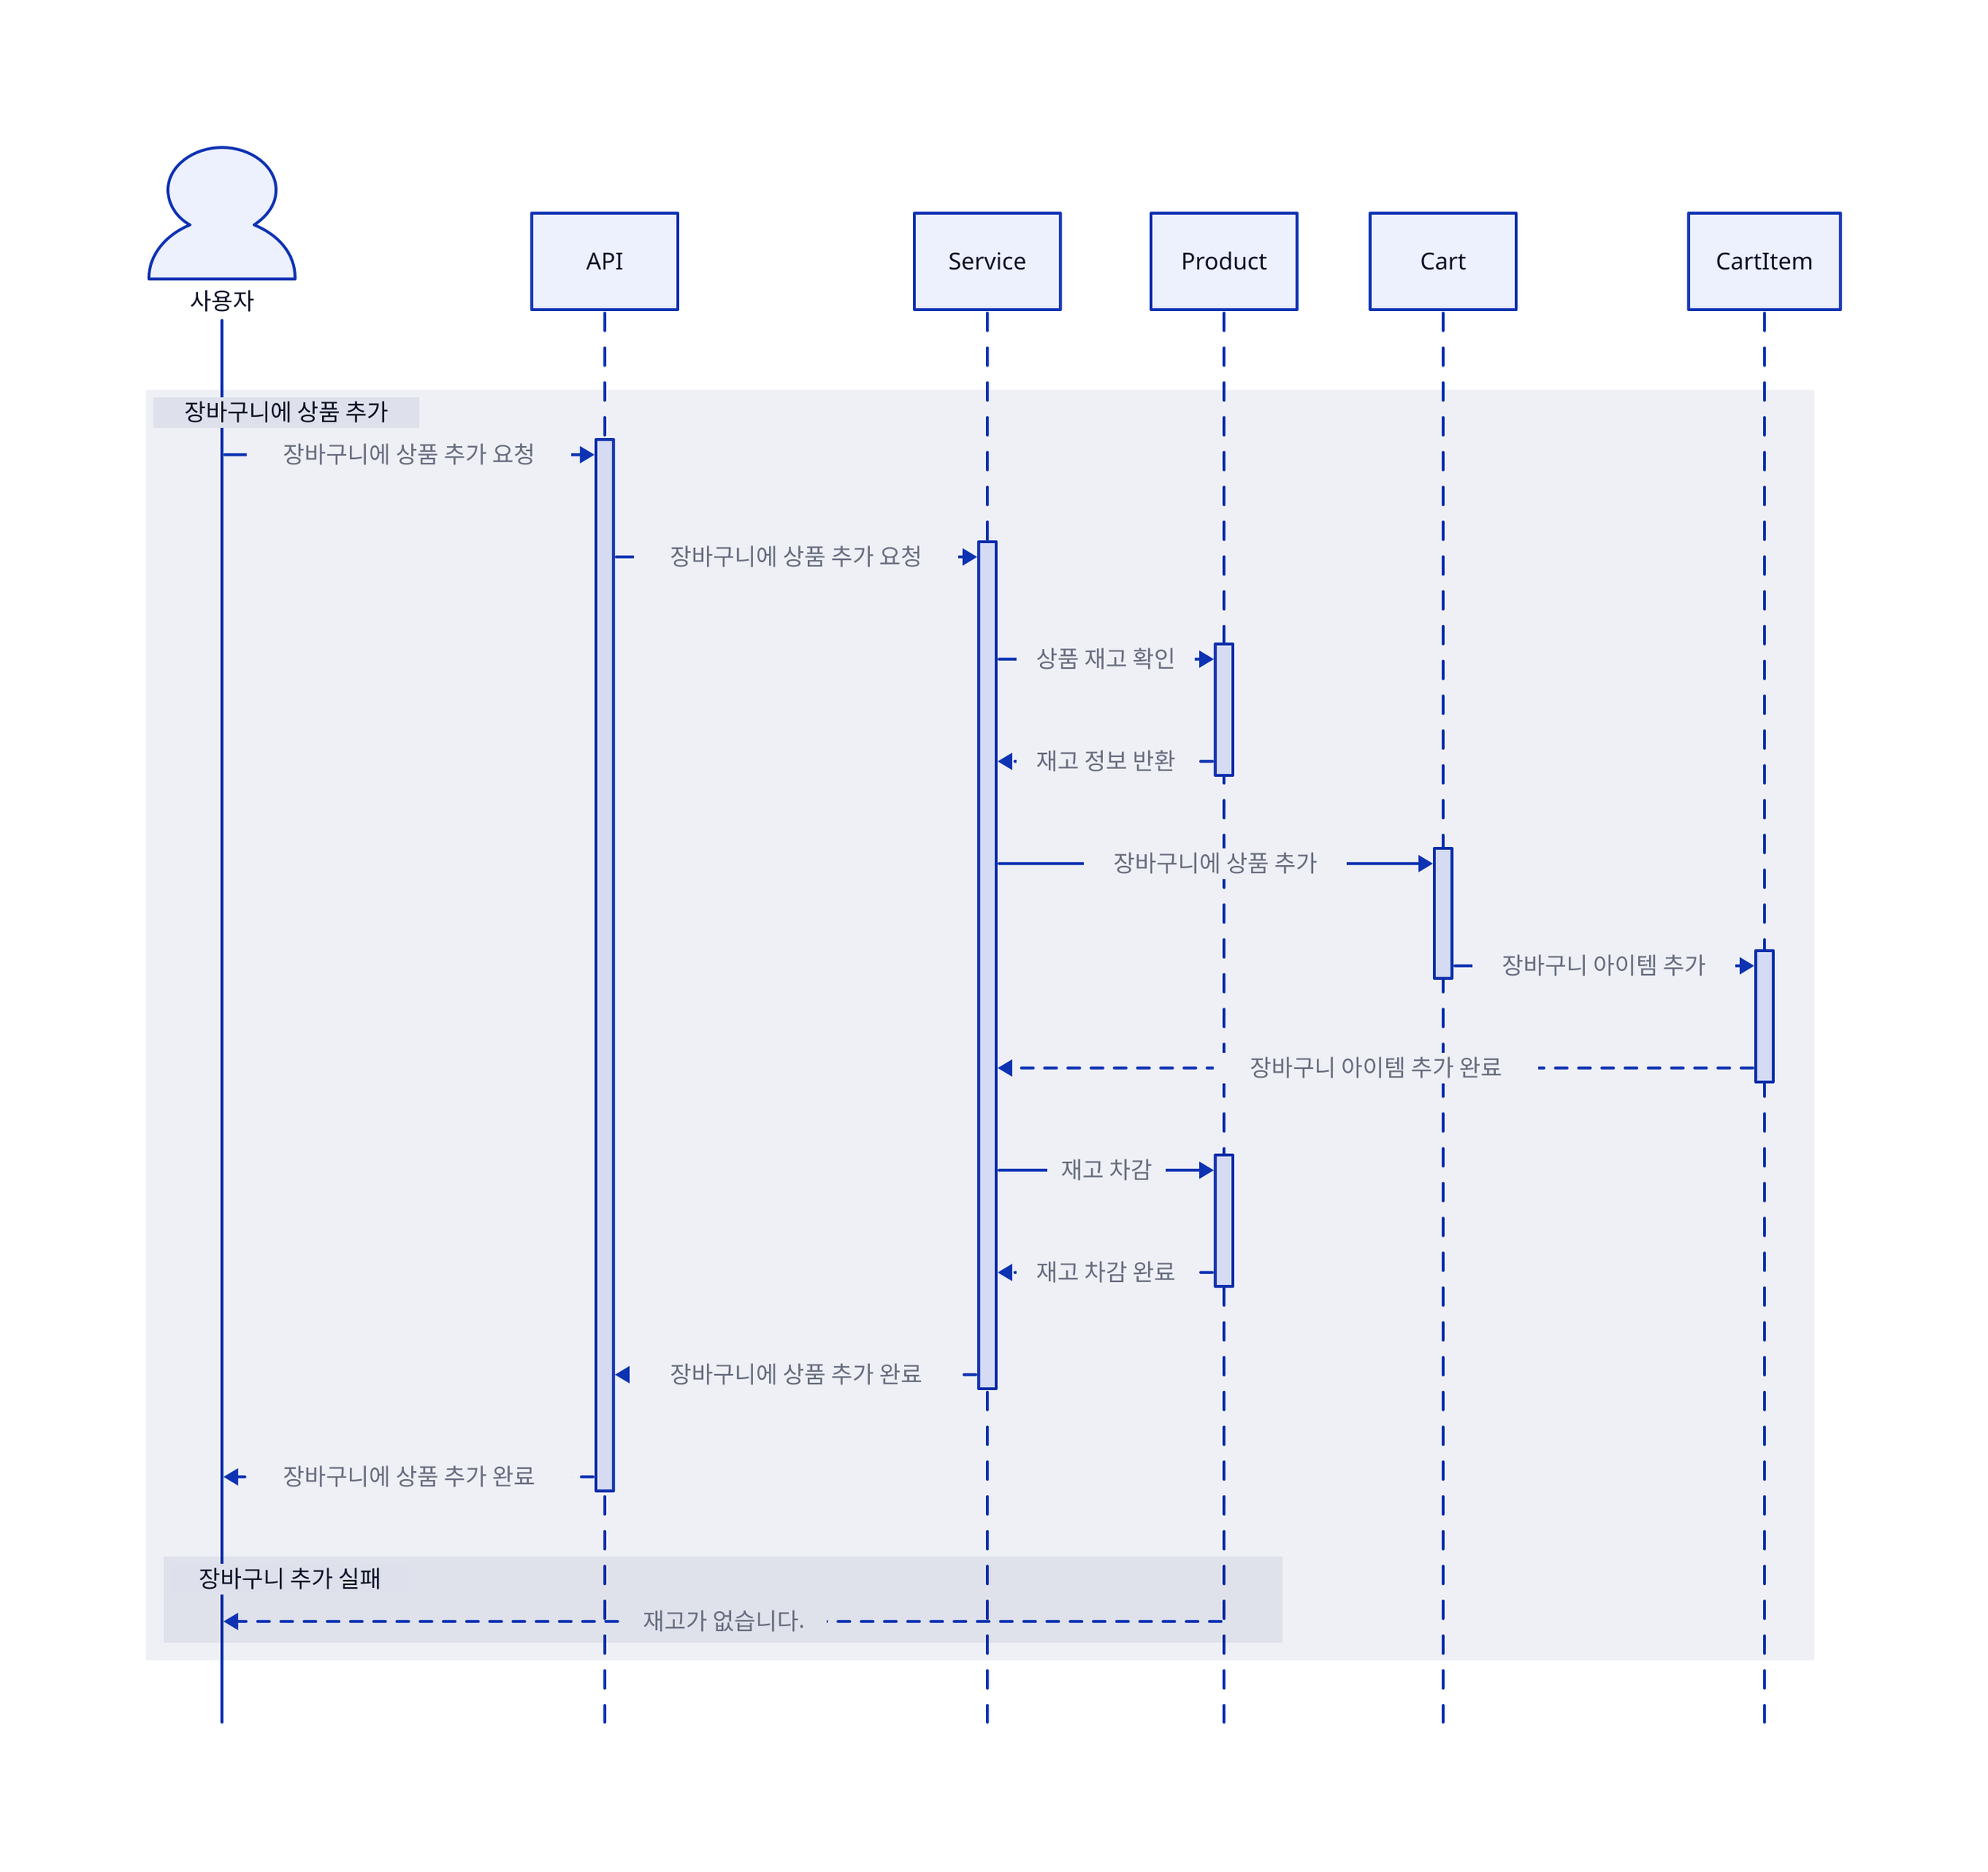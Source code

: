 shape: sequence_diagram

user: 사용자 {shape: person}
api: API
service: Service
product: Product
cart: Cart
cartitem: CartItem

user.style: {
  stroke-dash: 0
}

장바구니에 상품 추가: {
  user -> api.t: 장바구니에 상품 추가 요청
  api.t -> service.t: 장바구니에 상품 추가 요청

  service.t -> product.t1: 상품 재고 확인
  product.t1 -> service.t: 재고 정보 반환 {
    style.stroke-dash: 4
  }
  service.t -> cart.t: 장바구니에 상품 추가
  cart.t -> cartitem.t: 장바구니 아이템 추가

  cartitem.t -> service.t: 장바구니 아이템 추가 완료 {
    style.stroke-dash: 4
  }

  service.t -> product.t: 재고 차감
  product.t -> service.t: 재고 차감 완료 {
    style.stroke-dash: 4
  }

  service.t -> api.t: 장바구니에 상품 추가 완료 {
    style.stroke-dash: 4
  }
  api.t -> user: 장바구니에 상품 추가 완료 {
    style.stroke-dash: 4
  }

  장바구니 추가 실패: {
    product -> user: 재고가 없습니다. {
      style.stroke-dash: 4
    }
  }
}
